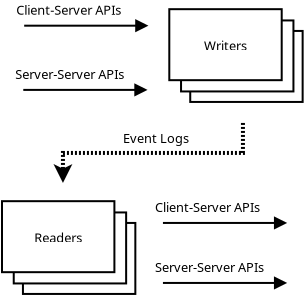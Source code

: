 <?xml version="1.0" encoding="UTF-8"?>
<dia:diagram xmlns:dia="http://www.lysator.liu.se/~alla/dia/">
  <dia:layer name="Background" visible="true" active="true">
    <dia:object type="Standard - Text" version="1" id="O0">
      <dia:attribute name="obj_pos">
        <dia:point val="-16,7"/>
      </dia:attribute>
      <dia:attribute name="obj_bb">
        <dia:rectangle val="-16,6.344;-12.15,7.176"/>
      </dia:attribute>
      <dia:attribute name="text">
        <dia:composite type="text">
          <dia:attribute name="string">
            <dia:string>#Event Logs#</dia:string>
          </dia:attribute>
          <dia:attribute name="font">
            <dia:font family="IBM Plex Mono" style="0" name="Courier"/>
          </dia:attribute>
          <dia:attribute name="height">
            <dia:real val="0.8"/>
          </dia:attribute>
          <dia:attribute name="pos">
            <dia:point val="-16,7"/>
          </dia:attribute>
          <dia:attribute name="color">
            <dia:color val="#000000"/>
          </dia:attribute>
          <dia:attribute name="alignment">
            <dia:enum val="0"/>
          </dia:attribute>
        </dia:composite>
      </dia:attribute>
      <dia:attribute name="valign">
        <dia:enum val="3"/>
      </dia:attribute>
    </dia:object>
    <dia:object type="Standard - ZigZagLine" version="1" id="O1">
      <dia:attribute name="obj_pos">
        <dia:point val="-10,6"/>
      </dia:attribute>
      <dia:attribute name="obj_bb">
        <dia:rectangle val="-19.474,5.9;-9.9,9.224"/>
      </dia:attribute>
      <dia:attribute name="orth_points">
        <dia:point val="-10,6"/>
        <dia:point val="-10,7.5"/>
        <dia:point val="-19,7.5"/>
        <dia:point val="-19,9"/>
      </dia:attribute>
      <dia:attribute name="orth_orient">
        <dia:enum val="1"/>
        <dia:enum val="0"/>
        <dia:enum val="1"/>
      </dia:attribute>
      <dia:attribute name="autorouting">
        <dia:boolean val="true"/>
      </dia:attribute>
      <dia:attribute name="line_width">
        <dia:real val="0.2"/>
      </dia:attribute>
      <dia:attribute name="line_style">
        <dia:enum val="4"/>
      </dia:attribute>
      <dia:attribute name="end_arrow">
        <dia:enum val="22"/>
      </dia:attribute>
      <dia:attribute name="end_arrow_length">
        <dia:real val="0.5"/>
      </dia:attribute>
      <dia:attribute name="end_arrow_width">
        <dia:real val="0.5"/>
      </dia:attribute>
    </dia:object>
    <dia:group>
      <dia:group>
        <dia:object type="Flowchart - Box" version="0" id="O2">
          <dia:attribute name="obj_pos">
            <dia:point val="-21,11"/>
          </dia:attribute>
          <dia:attribute name="obj_bb">
            <dia:rectangle val="-21.05,10.95;-15.33,14.6"/>
          </dia:attribute>
          <dia:attribute name="elem_corner">
            <dia:point val="-21,11"/>
          </dia:attribute>
          <dia:attribute name="elem_width">
            <dia:real val="5.62"/>
          </dia:attribute>
          <dia:attribute name="elem_height">
            <dia:real val="3.55"/>
          </dia:attribute>
          <dia:attribute name="show_background">
            <dia:boolean val="true"/>
          </dia:attribute>
          <dia:attribute name="padding">
            <dia:real val="0.5"/>
          </dia:attribute>
          <dia:attribute name="text">
            <dia:composite type="text">
              <dia:attribute name="string">
                <dia:string>#Reader#</dia:string>
              </dia:attribute>
              <dia:attribute name="font">
                <dia:font family="sans" style="0" name="Helvetica"/>
              </dia:attribute>
              <dia:attribute name="height">
                <dia:real val="0.8"/>
              </dia:attribute>
              <dia:attribute name="pos">
                <dia:point val="-18.19,12.969"/>
              </dia:attribute>
              <dia:attribute name="color">
                <dia:color val="#000000"/>
              </dia:attribute>
              <dia:attribute name="alignment">
                <dia:enum val="1"/>
              </dia:attribute>
            </dia:composite>
          </dia:attribute>
        </dia:object>
        <dia:object type="Flowchart - Box" version="0" id="O3">
          <dia:attribute name="obj_pos">
            <dia:point val="-21.46,10.475"/>
          </dia:attribute>
          <dia:attribute name="obj_bb">
            <dia:rectangle val="-21.51,10.425;-15.79,14.075"/>
          </dia:attribute>
          <dia:attribute name="elem_corner">
            <dia:point val="-21.46,10.475"/>
          </dia:attribute>
          <dia:attribute name="elem_width">
            <dia:real val="5.62"/>
          </dia:attribute>
          <dia:attribute name="elem_height">
            <dia:real val="3.55"/>
          </dia:attribute>
          <dia:attribute name="show_background">
            <dia:boolean val="true"/>
          </dia:attribute>
          <dia:attribute name="padding">
            <dia:real val="0.5"/>
          </dia:attribute>
          <dia:attribute name="text">
            <dia:composite type="text">
              <dia:attribute name="string">
                <dia:string>#Reader#</dia:string>
              </dia:attribute>
              <dia:attribute name="font">
                <dia:font family="sans" style="0" name="Helvetica"/>
              </dia:attribute>
              <dia:attribute name="height">
                <dia:real val="0.8"/>
              </dia:attribute>
              <dia:attribute name="pos">
                <dia:point val="-18.65,12.444"/>
              </dia:attribute>
              <dia:attribute name="color">
                <dia:color val="#000000"/>
              </dia:attribute>
              <dia:attribute name="alignment">
                <dia:enum val="1"/>
              </dia:attribute>
            </dia:composite>
          </dia:attribute>
        </dia:object>
        <dia:object type="Flowchart - Box" version="0" id="O4">
          <dia:attribute name="obj_pos">
            <dia:point val="-22.047,9.912"/>
          </dia:attribute>
          <dia:attribute name="obj_bb">
            <dia:rectangle val="-22.098,9.863;-16.378,13.512"/>
          </dia:attribute>
          <dia:attribute name="elem_corner">
            <dia:point val="-22.047,9.912"/>
          </dia:attribute>
          <dia:attribute name="elem_width">
            <dia:real val="5.62"/>
          </dia:attribute>
          <dia:attribute name="elem_height">
            <dia:real val="3.55"/>
          </dia:attribute>
          <dia:attribute name="show_background">
            <dia:boolean val="true"/>
          </dia:attribute>
          <dia:attribute name="padding">
            <dia:real val="0.5"/>
          </dia:attribute>
          <dia:attribute name="text">
            <dia:composite type="text">
              <dia:attribute name="string">
                <dia:string>#Readers#</dia:string>
              </dia:attribute>
              <dia:attribute name="font">
                <dia:font family="sans" style="0" name="Helvetica"/>
              </dia:attribute>
              <dia:attribute name="height">
                <dia:real val="0.8"/>
              </dia:attribute>
              <dia:attribute name="pos">
                <dia:point val="-19.238,11.882"/>
              </dia:attribute>
              <dia:attribute name="color">
                <dia:color val="#000000"/>
              </dia:attribute>
              <dia:attribute name="alignment">
                <dia:enum val="1"/>
              </dia:attribute>
            </dia:composite>
          </dia:attribute>
        </dia:object>
      </dia:group>
      <dia:group>
        <dia:object type="Standard - Line" version="0" id="O5">
          <dia:attribute name="obj_pos">
            <dia:point val="-14,11"/>
          </dia:attribute>
          <dia:attribute name="obj_bb">
            <dia:rectangle val="-14.05,10.669;-7.738,11.331"/>
          </dia:attribute>
          <dia:attribute name="conn_endpoints">
            <dia:point val="-14,11"/>
            <dia:point val="-7.85,11"/>
          </dia:attribute>
          <dia:attribute name="numcp">
            <dia:int val="1"/>
          </dia:attribute>
          <dia:attribute name="end_arrow">
            <dia:enum val="3"/>
          </dia:attribute>
          <dia:attribute name="end_arrow_length">
            <dia:real val="0.5"/>
          </dia:attribute>
          <dia:attribute name="end_arrow_width">
            <dia:real val="0.5"/>
          </dia:attribute>
        </dia:object>
        <dia:object type="Standard - Text" version="1" id="O6">
          <dia:attribute name="obj_pos">
            <dia:point val="-14.4,10.45"/>
          </dia:attribute>
          <dia:attribute name="obj_bb">
            <dia:rectangle val="-14.4,9.794;-7.47,10.626"/>
          </dia:attribute>
          <dia:attribute name="text">
            <dia:composite type="text">
              <dia:attribute name="string">
                <dia:string>#Client-Server APIs#</dia:string>
              </dia:attribute>
              <dia:attribute name="font">
                <dia:font family="IBM Plex Mono" style="0" name="Courier"/>
              </dia:attribute>
              <dia:attribute name="height">
                <dia:real val="0.8"/>
              </dia:attribute>
              <dia:attribute name="pos">
                <dia:point val="-14.4,10.45"/>
              </dia:attribute>
              <dia:attribute name="color">
                <dia:color val="#000000"/>
              </dia:attribute>
              <dia:attribute name="alignment">
                <dia:enum val="0"/>
              </dia:attribute>
            </dia:composite>
          </dia:attribute>
          <dia:attribute name="valign">
            <dia:enum val="3"/>
          </dia:attribute>
        </dia:object>
      </dia:group>
      <dia:group>
        <dia:object type="Standard - Line" version="0" id="O7">
          <dia:attribute name="obj_pos">
            <dia:point val="-14,14"/>
          </dia:attribute>
          <dia:attribute name="obj_bb">
            <dia:rectangle val="-14.05,13.669;-7.738,14.331"/>
          </dia:attribute>
          <dia:attribute name="conn_endpoints">
            <dia:point val="-14,14"/>
            <dia:point val="-7.85,14"/>
          </dia:attribute>
          <dia:attribute name="numcp">
            <dia:int val="1"/>
          </dia:attribute>
          <dia:attribute name="end_arrow">
            <dia:enum val="3"/>
          </dia:attribute>
          <dia:attribute name="end_arrow_length">
            <dia:real val="0.5"/>
          </dia:attribute>
          <dia:attribute name="end_arrow_width">
            <dia:real val="0.5"/>
          </dia:attribute>
        </dia:object>
        <dia:object type="Standard - Text" version="1" id="O8">
          <dia:attribute name="obj_pos">
            <dia:point val="-14.4,13.45"/>
          </dia:attribute>
          <dia:attribute name="obj_bb">
            <dia:rectangle val="-14.4,12.794;-7.47,13.626"/>
          </dia:attribute>
          <dia:attribute name="text">
            <dia:composite type="text">
              <dia:attribute name="string">
                <dia:string>#Server-Server APIs#</dia:string>
              </dia:attribute>
              <dia:attribute name="font">
                <dia:font family="IBM Plex Mono" style="0" name="Courier"/>
              </dia:attribute>
              <dia:attribute name="height">
                <dia:real val="0.8"/>
              </dia:attribute>
              <dia:attribute name="pos">
                <dia:point val="-14.4,13.45"/>
              </dia:attribute>
              <dia:attribute name="color">
                <dia:color val="#000000"/>
              </dia:attribute>
              <dia:attribute name="alignment">
                <dia:enum val="0"/>
              </dia:attribute>
            </dia:composite>
          </dia:attribute>
          <dia:attribute name="valign">
            <dia:enum val="3"/>
          </dia:attribute>
        </dia:object>
      </dia:group>
    </dia:group>
    <dia:group>
      <dia:group>
        <dia:object type="Flowchart - Box" version="0" id="O9">
          <dia:attribute name="obj_pos">
            <dia:point val="-12.635,1.4"/>
          </dia:attribute>
          <dia:attribute name="obj_bb">
            <dia:rectangle val="-12.685,1.35;-6.965,5"/>
          </dia:attribute>
          <dia:attribute name="elem_corner">
            <dia:point val="-12.635,1.4"/>
          </dia:attribute>
          <dia:attribute name="elem_width">
            <dia:real val="5.62"/>
          </dia:attribute>
          <dia:attribute name="elem_height">
            <dia:real val="3.55"/>
          </dia:attribute>
          <dia:attribute name="show_background">
            <dia:boolean val="true"/>
          </dia:attribute>
          <dia:attribute name="padding">
            <dia:real val="0.5"/>
          </dia:attribute>
          <dia:attribute name="text">
            <dia:composite type="text">
              <dia:attribute name="string">
                <dia:string>#Reader#</dia:string>
              </dia:attribute>
              <dia:attribute name="font">
                <dia:font family="sans" style="0" name="Helvetica"/>
              </dia:attribute>
              <dia:attribute name="height">
                <dia:real val="0.8"/>
              </dia:attribute>
              <dia:attribute name="pos">
                <dia:point val="-9.825,3.369"/>
              </dia:attribute>
              <dia:attribute name="color">
                <dia:color val="#000000"/>
              </dia:attribute>
              <dia:attribute name="alignment">
                <dia:enum val="1"/>
              </dia:attribute>
            </dia:composite>
          </dia:attribute>
        </dia:object>
        <dia:object type="Flowchart - Box" version="0" id="O10">
          <dia:attribute name="obj_pos">
            <dia:point val="-13.095,0.875"/>
          </dia:attribute>
          <dia:attribute name="obj_bb">
            <dia:rectangle val="-13.145,0.825;-7.425,4.475"/>
          </dia:attribute>
          <dia:attribute name="elem_corner">
            <dia:point val="-13.095,0.875"/>
          </dia:attribute>
          <dia:attribute name="elem_width">
            <dia:real val="5.62"/>
          </dia:attribute>
          <dia:attribute name="elem_height">
            <dia:real val="3.55"/>
          </dia:attribute>
          <dia:attribute name="show_background">
            <dia:boolean val="true"/>
          </dia:attribute>
          <dia:attribute name="padding">
            <dia:real val="0.5"/>
          </dia:attribute>
          <dia:attribute name="text">
            <dia:composite type="text">
              <dia:attribute name="string">
                <dia:string>#Reader#</dia:string>
              </dia:attribute>
              <dia:attribute name="font">
                <dia:font family="sans" style="0" name="Helvetica"/>
              </dia:attribute>
              <dia:attribute name="height">
                <dia:real val="0.8"/>
              </dia:attribute>
              <dia:attribute name="pos">
                <dia:point val="-10.285,2.844"/>
              </dia:attribute>
              <dia:attribute name="color">
                <dia:color val="#000000"/>
              </dia:attribute>
              <dia:attribute name="alignment">
                <dia:enum val="1"/>
              </dia:attribute>
            </dia:composite>
          </dia:attribute>
        </dia:object>
        <dia:object type="Flowchart - Box" version="0" id="O11">
          <dia:attribute name="obj_pos">
            <dia:point val="-13.682,0.312"/>
          </dia:attribute>
          <dia:attribute name="obj_bb">
            <dia:rectangle val="-13.732,0.263;-8.012,3.913"/>
          </dia:attribute>
          <dia:attribute name="elem_corner">
            <dia:point val="-13.682,0.312"/>
          </dia:attribute>
          <dia:attribute name="elem_width">
            <dia:real val="5.62"/>
          </dia:attribute>
          <dia:attribute name="elem_height">
            <dia:real val="3.55"/>
          </dia:attribute>
          <dia:attribute name="show_background">
            <dia:boolean val="true"/>
          </dia:attribute>
          <dia:attribute name="padding">
            <dia:real val="0.5"/>
          </dia:attribute>
          <dia:attribute name="text">
            <dia:composite type="text">
              <dia:attribute name="string">
                <dia:string>#Writers#</dia:string>
              </dia:attribute>
              <dia:attribute name="font">
                <dia:font family="sans" style="0" name="Helvetica"/>
              </dia:attribute>
              <dia:attribute name="height">
                <dia:real val="0.8"/>
              </dia:attribute>
              <dia:attribute name="pos">
                <dia:point val="-10.873,2.282"/>
              </dia:attribute>
              <dia:attribute name="color">
                <dia:color val="#000000"/>
              </dia:attribute>
              <dia:attribute name="alignment">
                <dia:enum val="1"/>
              </dia:attribute>
            </dia:composite>
          </dia:attribute>
        </dia:object>
      </dia:group>
      <dia:group>
        <dia:object type="Standard - Line" version="0" id="O12">
          <dia:attribute name="obj_pos">
            <dia:point val="-20.938,1.137"/>
          </dia:attribute>
          <dia:attribute name="obj_bb">
            <dia:rectangle val="-20.988,0.807;-14.676,1.468"/>
          </dia:attribute>
          <dia:attribute name="conn_endpoints">
            <dia:point val="-20.938,1.137"/>
            <dia:point val="-14.787,1.137"/>
          </dia:attribute>
          <dia:attribute name="numcp">
            <dia:int val="1"/>
          </dia:attribute>
          <dia:attribute name="end_arrow">
            <dia:enum val="3"/>
          </dia:attribute>
          <dia:attribute name="end_arrow_length">
            <dia:real val="0.5"/>
          </dia:attribute>
          <dia:attribute name="end_arrow_width">
            <dia:real val="0.5"/>
          </dia:attribute>
        </dia:object>
        <dia:object type="Standard - Text" version="1" id="O13">
          <dia:attribute name="obj_pos">
            <dia:point val="-21.337,0.588"/>
          </dia:attribute>
          <dia:attribute name="obj_bb">
            <dia:rectangle val="-21.337,-0.069;-14.408,0.764"/>
          </dia:attribute>
          <dia:attribute name="text">
            <dia:composite type="text">
              <dia:attribute name="string">
                <dia:string>#Client-Server APIs#</dia:string>
              </dia:attribute>
              <dia:attribute name="font">
                <dia:font family="IBM Plex Mono" style="0" name="Courier"/>
              </dia:attribute>
              <dia:attribute name="height">
                <dia:real val="0.8"/>
              </dia:attribute>
              <dia:attribute name="pos">
                <dia:point val="-21.337,0.588"/>
              </dia:attribute>
              <dia:attribute name="color">
                <dia:color val="#000000"/>
              </dia:attribute>
              <dia:attribute name="alignment">
                <dia:enum val="0"/>
              </dia:attribute>
            </dia:composite>
          </dia:attribute>
          <dia:attribute name="valign">
            <dia:enum val="3"/>
          </dia:attribute>
        </dia:object>
      </dia:group>
      <dia:group>
        <dia:object type="Standard - Line" version="0" id="O14">
          <dia:attribute name="obj_pos">
            <dia:point val="-20.983,4.348"/>
          </dia:attribute>
          <dia:attribute name="obj_bb">
            <dia:rectangle val="-21.032,4.018;-14.721,4.679"/>
          </dia:attribute>
          <dia:attribute name="conn_endpoints">
            <dia:point val="-20.983,4.348"/>
            <dia:point val="-14.832,4.348"/>
          </dia:attribute>
          <dia:attribute name="numcp">
            <dia:int val="1"/>
          </dia:attribute>
          <dia:attribute name="end_arrow">
            <dia:enum val="3"/>
          </dia:attribute>
          <dia:attribute name="end_arrow_length">
            <dia:real val="0.5"/>
          </dia:attribute>
          <dia:attribute name="end_arrow_width">
            <dia:real val="0.5"/>
          </dia:attribute>
        </dia:object>
        <dia:object type="Standard - Text" version="1" id="O15">
          <dia:attribute name="obj_pos">
            <dia:point val="-21.383,3.799"/>
          </dia:attribute>
          <dia:attribute name="obj_bb">
            <dia:rectangle val="-21.383,3.122;-14.432,4.016"/>
          </dia:attribute>
          <dia:attribute name="text">
            <dia:composite type="text">
              <dia:attribute name="string">
                <dia:string>#Server-Server APIs#</dia:string>
              </dia:attribute>
              <dia:attribute name="font">
                <dia:font family="IBM Plex Mono" style="0" name="Courier"/>
              </dia:attribute>
              <dia:attribute name="height">
                <dia:real val="0.8"/>
              </dia:attribute>
              <dia:attribute name="pos">
                <dia:point val="-21.383,3.799"/>
              </dia:attribute>
              <dia:attribute name="color">
                <dia:color val="#000000"/>
              </dia:attribute>
              <dia:attribute name="alignment">
                <dia:enum val="0"/>
              </dia:attribute>
            </dia:composite>
          </dia:attribute>
          <dia:attribute name="valign">
            <dia:enum val="3"/>
          </dia:attribute>
        </dia:object>
      </dia:group>
    </dia:group>
  </dia:layer>
</dia:diagram>
